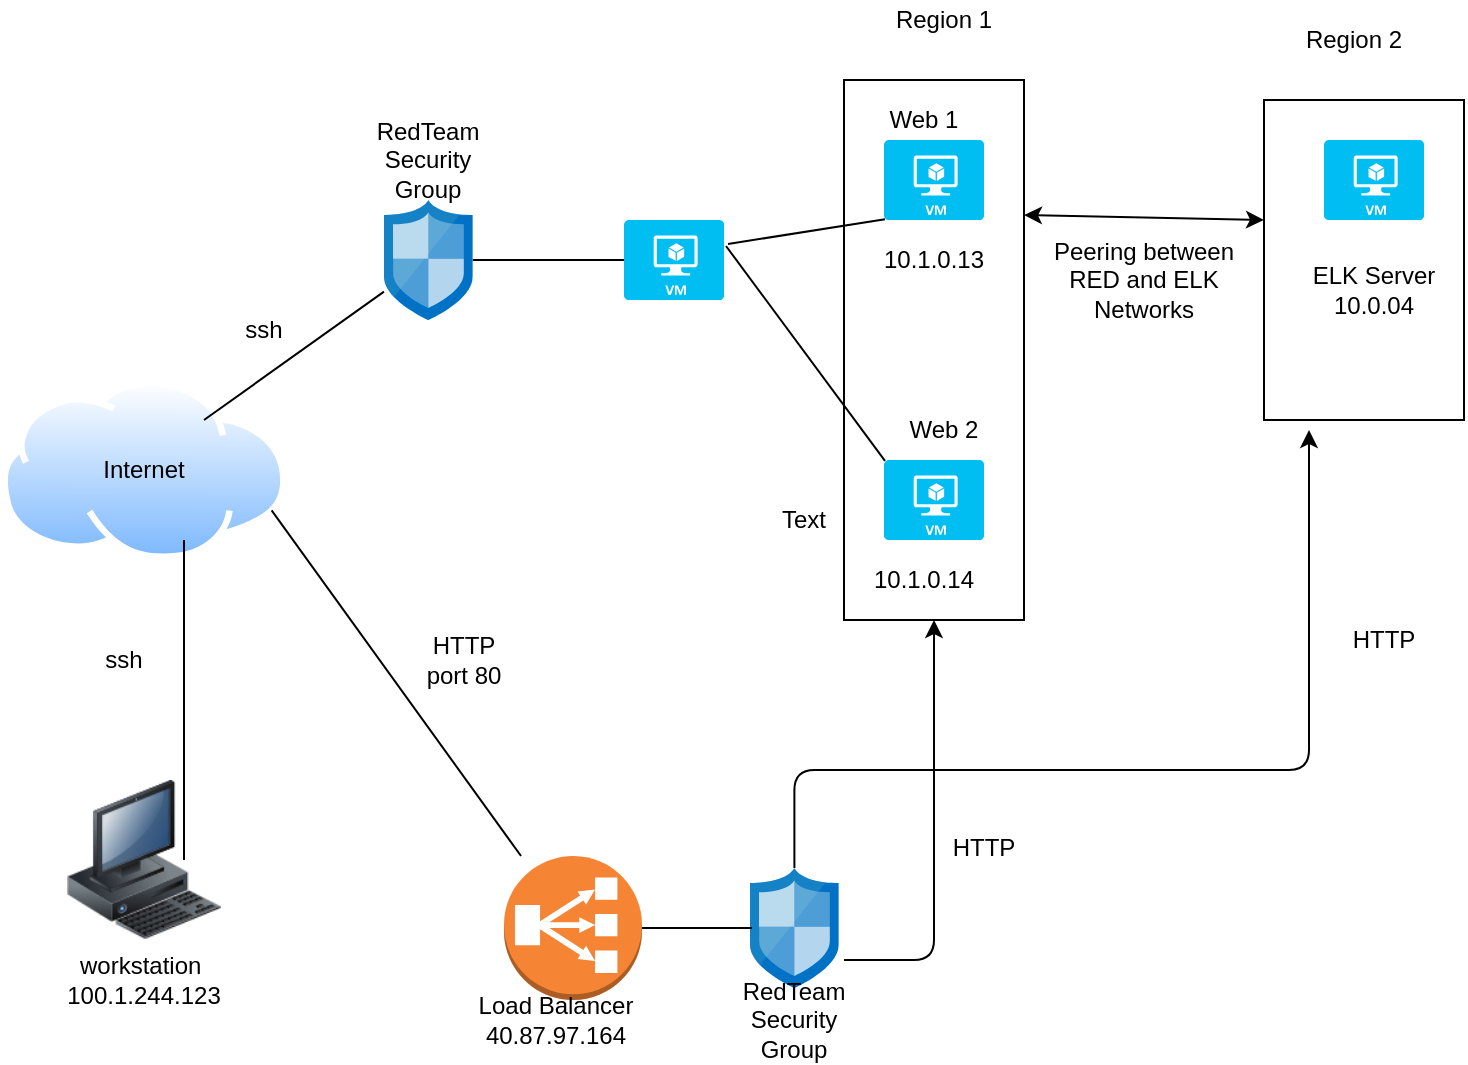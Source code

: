 <mxfile version="13.10.0" type="google"><diagram id="_RgI-6M4dPi1OGuHkJzL" name="Page-1"><mxGraphModel dx="1054" dy="614" grid="1" gridSize="10" guides="1" tooltips="1" connect="1" arrows="1" fold="1" page="1" pageScale="1" pageWidth="850" pageHeight="1100" math="0" shadow="0"><root><mxCell id="0"/><mxCell id="1" parent="0"/><mxCell id="eR5_nQVgDg-5nW4V5qag-1" value="" style="image;html=1;image=img/lib/clip_art/computers/Workstation_128x128.png" vertex="1" parent="1"><mxGeometry x="60" y="440" width="80" height="80" as="geometry"/></mxCell><mxCell id="eR5_nQVgDg-5nW4V5qag-2" value="" style="aspect=fixed;perimeter=ellipsePerimeter;html=1;align=center;shadow=0;dashed=0;spacingTop=3;image;image=img/lib/active_directory/internet_cloud.svg;" vertex="1" parent="1"><mxGeometry x="28.57" y="240" width="142.86" height="90" as="geometry"/></mxCell><mxCell id="eR5_nQVgDg-5nW4V5qag-3" value="" style="aspect=fixed;html=1;points=[];align=center;image;fontSize=12;image=img/lib/mscae/Network_Security_Groups_Classic.svg;" vertex="1" parent="1"><mxGeometry x="220" y="150" width="44.4" height="60" as="geometry"/></mxCell><mxCell id="eR5_nQVgDg-5nW4V5qag-4" value="" style="verticalLabelPosition=bottom;html=1;verticalAlign=top;align=center;strokeColor=none;fillColor=#00BEF2;shape=mxgraph.azure.virtual_machine;" vertex="1" parent="1"><mxGeometry x="470" y="120" width="50" height="40" as="geometry"/></mxCell><mxCell id="eR5_nQVgDg-5nW4V5qag-5" value="" style="verticalLabelPosition=bottom;html=1;verticalAlign=top;align=center;strokeColor=none;fillColor=#00BEF2;shape=mxgraph.azure.virtual_machine;" vertex="1" parent="1"><mxGeometry x="340" y="160" width="50" height="40" as="geometry"/></mxCell><mxCell id="eR5_nQVgDg-5nW4V5qag-6" value="" style="verticalLabelPosition=bottom;html=1;verticalAlign=top;align=center;strokeColor=none;fillColor=#00BEF2;shape=mxgraph.azure.virtual_machine;" vertex="1" parent="1"><mxGeometry x="470" y="280" width="50" height="40" as="geometry"/></mxCell><mxCell id="eR5_nQVgDg-5nW4V5qag-7" value="" style="outlineConnect=0;dashed=0;verticalLabelPosition=bottom;verticalAlign=top;align=center;html=1;shape=mxgraph.aws3.classic_load_balancer;fillColor=#F58534;gradientColor=none;" vertex="1" parent="1"><mxGeometry x="280" y="478" width="69" height="72" as="geometry"/></mxCell><mxCell id="eR5_nQVgDg-5nW4V5qag-8" value="" style="aspect=fixed;html=1;points=[];align=center;image;fontSize=12;image=img/lib/mscae/Network_Security_Groups_Classic.svg;" vertex="1" parent="1"><mxGeometry x="403" y="484" width="44.4" height="60" as="geometry"/></mxCell><mxCell id="eR5_nQVgDg-5nW4V5qag-10" value="" style="endArrow=none;html=1;entryX=0.64;entryY=0.889;entryDx=0;entryDy=0;entryPerimeter=0;exitX=0.75;exitY=0.5;exitDx=0;exitDy=0;exitPerimeter=0;" edge="1" parent="1" source="eR5_nQVgDg-5nW4V5qag-1" target="eR5_nQVgDg-5nW4V5qag-2"><mxGeometry width="50" height="50" relative="1" as="geometry"><mxPoint x="120" y="430" as="sourcePoint"/><mxPoint x="120" y="360" as="targetPoint"/></mxGeometry></mxCell><mxCell id="eR5_nQVgDg-5nW4V5qag-11" value="" style="endArrow=none;html=1;" edge="1" parent="1" target="eR5_nQVgDg-5nW4V5qag-3"><mxGeometry width="50" height="50" relative="1" as="geometry"><mxPoint x="130" y="260" as="sourcePoint"/><mxPoint x="180" y="210" as="targetPoint"/></mxGeometry></mxCell><mxCell id="eR5_nQVgDg-5nW4V5qag-12" value="" style="endArrow=none;html=1;entryX=0;entryY=0.5;entryDx=0;entryDy=0;entryPerimeter=0;" edge="1" parent="1" source="eR5_nQVgDg-5nW4V5qag-3" target="eR5_nQVgDg-5nW4V5qag-5"><mxGeometry width="50" height="50" relative="1" as="geometry"><mxPoint x="270" y="210" as="sourcePoint"/><mxPoint x="320" y="160" as="targetPoint"/></mxGeometry></mxCell><mxCell id="eR5_nQVgDg-5nW4V5qag-13" value="" style="endArrow=none;html=1;entryX=0.01;entryY=0.99;entryDx=0;entryDy=0;entryPerimeter=0;exitX=1.04;exitY=0.3;exitDx=0;exitDy=0;exitPerimeter=0;" edge="1" parent="1" source="eR5_nQVgDg-5nW4V5qag-5" target="eR5_nQVgDg-5nW4V5qag-4"><mxGeometry width="50" height="50" relative="1" as="geometry"><mxPoint x="400" y="210" as="sourcePoint"/><mxPoint x="450" y="160" as="targetPoint"/></mxGeometry></mxCell><mxCell id="eR5_nQVgDg-5nW4V5qag-14" value="" style="endArrow=none;html=1;entryX=0.01;entryY=0.01;entryDx=0;entryDy=0;entryPerimeter=0;exitX=1.02;exitY=0.325;exitDx=0;exitDy=0;exitPerimeter=0;" edge="1" parent="1" source="eR5_nQVgDg-5nW4V5qag-5" target="eR5_nQVgDg-5nW4V5qag-6"><mxGeometry width="50" height="50" relative="1" as="geometry"><mxPoint x="410" y="280" as="sourcePoint"/><mxPoint x="460" y="230" as="targetPoint"/></mxGeometry></mxCell><mxCell id="eR5_nQVgDg-5nW4V5qag-16" value="" style="endArrow=none;html=1;exitX=1;exitY=0.75;exitDx=0;exitDy=0;" edge="1" parent="1" source="eR5_nQVgDg-5nW4V5qag-2" target="eR5_nQVgDg-5nW4V5qag-7"><mxGeometry width="50" height="50" relative="1" as="geometry"><mxPoint x="220" y="400" as="sourcePoint"/><mxPoint x="300" y="470" as="targetPoint"/></mxGeometry></mxCell><mxCell id="eR5_nQVgDg-5nW4V5qag-21" value="" style="rounded=0;whiteSpace=wrap;html=1;fillColor=none;direction=south;" vertex="1" parent="1"><mxGeometry x="450" y="90" width="90" height="270" as="geometry"/></mxCell><mxCell id="eR5_nQVgDg-5nW4V5qag-23" value="" style="endArrow=none;html=1;entryX=0.023;entryY=0.5;entryDx=0;entryDy=0;entryPerimeter=0;" edge="1" parent="1" source="eR5_nQVgDg-5nW4V5qag-7" target="eR5_nQVgDg-5nW4V5qag-8"><mxGeometry width="50" height="50" relative="1" as="geometry"><mxPoint x="350" y="550" as="sourcePoint"/><mxPoint x="400" y="520" as="targetPoint"/></mxGeometry></mxCell><mxCell id="eR5_nQVgDg-5nW4V5qag-24" value="" style="edgeStyle=segmentEdgeStyle;endArrow=classic;html=1;entryX=1;entryY=0.5;entryDx=0;entryDy=0;" edge="1" parent="1" target="eR5_nQVgDg-5nW4V5qag-21"><mxGeometry width="50" height="50" relative="1" as="geometry"><mxPoint x="450" y="530" as="sourcePoint"/><mxPoint x="500" y="480" as="targetPoint"/><Array as="points"><mxPoint x="495" y="530"/></Array></mxGeometry></mxCell><mxCell id="eR5_nQVgDg-5nW4V5qag-25" value="Internet" style="text;html=1;strokeColor=none;fillColor=none;align=center;verticalAlign=middle;whiteSpace=wrap;rounded=0;" vertex="1" parent="1"><mxGeometry x="80" y="275" width="40" height="20" as="geometry"/></mxCell><mxCell id="eR5_nQVgDg-5nW4V5qag-26" value="workstation&amp;nbsp;&lt;br&gt;100.1.244.123" style="text;html=1;strokeColor=none;fillColor=none;align=center;verticalAlign=middle;whiteSpace=wrap;rounded=0;" vertex="1" parent="1"><mxGeometry x="80" y="530" width="40" height="20" as="geometry"/></mxCell><mxCell id="eR5_nQVgDg-5nW4V5qag-27" value="Text" style="text;html=1;strokeColor=none;fillColor=none;align=center;verticalAlign=middle;whiteSpace=wrap;rounded=0;" vertex="1" parent="1"><mxGeometry x="410" y="300" width="40" height="20" as="geometry"/></mxCell><mxCell id="eR5_nQVgDg-5nW4V5qag-28" value="ssh" style="text;html=1;strokeColor=none;fillColor=none;align=center;verticalAlign=middle;whiteSpace=wrap;rounded=0;" vertex="1" parent="1"><mxGeometry x="70" y="370" width="40" height="20" as="geometry"/></mxCell><mxCell id="eR5_nQVgDg-5nW4V5qag-29" value="HTTP port 80" style="text;html=1;strokeColor=none;fillColor=none;align=center;verticalAlign=middle;whiteSpace=wrap;rounded=0;" vertex="1" parent="1"><mxGeometry x="240" y="370" width="40" height="20" as="geometry"/></mxCell><mxCell id="eR5_nQVgDg-5nW4V5qag-30" value="ssh" style="text;html=1;strokeColor=none;fillColor=none;align=center;verticalAlign=middle;whiteSpace=wrap;rounded=0;" vertex="1" parent="1"><mxGeometry x="140" y="205" width="40" height="20" as="geometry"/></mxCell><mxCell id="eR5_nQVgDg-5nW4V5qag-31" value="RedTeam Security Group" style="text;html=1;strokeColor=none;fillColor=none;align=center;verticalAlign=middle;whiteSpace=wrap;rounded=0;" vertex="1" parent="1"><mxGeometry x="222" y="120" width="40" height="20" as="geometry"/></mxCell><mxCell id="eR5_nQVgDg-5nW4V5qag-32" value="RedTeam Security Group" style="text;html=1;strokeColor=none;fillColor=none;align=center;verticalAlign=middle;whiteSpace=wrap;rounded=0;" vertex="1" parent="1"><mxGeometry x="405" y="550" width="40" height="20" as="geometry"/></mxCell><mxCell id="eR5_nQVgDg-5nW4V5qag-33" value="Load Balancer&lt;br&gt;40.87.97.164" style="text;html=1;strokeColor=none;fillColor=none;align=center;verticalAlign=middle;whiteSpace=wrap;rounded=0;" vertex="1" parent="1"><mxGeometry x="262" y="550" width="88" height="20" as="geometry"/></mxCell><mxCell id="eR5_nQVgDg-5nW4V5qag-34" value="ELK Server&lt;br&gt;10.0.04" style="text;html=1;strokeColor=none;fillColor=none;align=center;verticalAlign=middle;whiteSpace=wrap;rounded=0;" vertex="1" parent="1"><mxGeometry x="675" y="185" width="80" height="20" as="geometry"/></mxCell><mxCell id="eR5_nQVgDg-5nW4V5qag-35" value="Web 1" style="text;html=1;strokeColor=none;fillColor=none;align=center;verticalAlign=middle;whiteSpace=wrap;rounded=0;" vertex="1" parent="1"><mxGeometry x="470" y="100" width="40" height="20" as="geometry"/></mxCell><mxCell id="eR5_nQVgDg-5nW4V5qag-36" value="Web 2" style="text;html=1;strokeColor=none;fillColor=none;align=center;verticalAlign=middle;whiteSpace=wrap;rounded=0;" vertex="1" parent="1"><mxGeometry x="480" y="255" width="40" height="20" as="geometry"/></mxCell><mxCell id="eR5_nQVgDg-5nW4V5qag-37" value="10.1.0.13" style="text;html=1;strokeColor=none;fillColor=none;align=center;verticalAlign=middle;whiteSpace=wrap;rounded=0;" vertex="1" parent="1"><mxGeometry x="475" y="170" width="40" height="20" as="geometry"/></mxCell><mxCell id="eR5_nQVgDg-5nW4V5qag-38" value="10.1.0.14" style="text;html=1;strokeColor=none;fillColor=none;align=center;verticalAlign=middle;whiteSpace=wrap;rounded=0;" vertex="1" parent="1"><mxGeometry x="470" y="330" width="40" height="20" as="geometry"/></mxCell><mxCell id="eR5_nQVgDg-5nW4V5qag-39" value="HTTP" style="text;html=1;strokeColor=none;fillColor=none;align=center;verticalAlign=middle;whiteSpace=wrap;rounded=0;" vertex="1" parent="1"><mxGeometry x="500" y="464" width="40" height="20" as="geometry"/></mxCell><mxCell id="eR5_nQVgDg-5nW4V5qag-40" value="" style="verticalLabelPosition=bottom;html=1;verticalAlign=top;align=center;strokeColor=none;fillColor=#00BEF2;shape=mxgraph.azure.virtual_machine;" vertex="1" parent="1"><mxGeometry x="690" y="120" width="50" height="40" as="geometry"/></mxCell><mxCell id="eR5_nQVgDg-5nW4V5qag-41" value="Region 1" style="text;html=1;strokeColor=none;fillColor=none;align=center;verticalAlign=middle;whiteSpace=wrap;rounded=0;" vertex="1" parent="1"><mxGeometry x="470" y="50" width="60" height="20" as="geometry"/></mxCell><mxCell id="eR5_nQVgDg-5nW4V5qag-43" value="Region 2" style="text;html=1;strokeColor=none;fillColor=none;align=center;verticalAlign=middle;whiteSpace=wrap;rounded=0;" vertex="1" parent="1"><mxGeometry x="675" y="60" width="60" height="20" as="geometry"/></mxCell><mxCell id="eR5_nQVgDg-5nW4V5qag-44" value="" style="endArrow=classic;startArrow=classic;html=1;exitX=0.25;exitY=0;exitDx=0;exitDy=0;" edge="1" parent="1" source="eR5_nQVgDg-5nW4V5qag-21"><mxGeometry width="50" height="50" relative="1" as="geometry"><mxPoint x="550" y="210" as="sourcePoint"/><mxPoint x="660" y="160" as="targetPoint"/></mxGeometry></mxCell><mxCell id="eR5_nQVgDg-5nW4V5qag-46" value="" style="edgeStyle=segmentEdgeStyle;endArrow=classic;html=1;entryX=1;entryY=0.5;entryDx=0;entryDy=0;" edge="1" parent="1" source="eR5_nQVgDg-5nW4V5qag-8"><mxGeometry width="50" height="50" relative="1" as="geometry"><mxPoint x="637.5" y="435" as="sourcePoint"/><mxPoint x="682.5" y="265" as="targetPoint"/><Array as="points"><mxPoint x="425" y="435"/><mxPoint x="683" y="435"/></Array></mxGeometry></mxCell><mxCell id="eR5_nQVgDg-5nW4V5qag-47" value="HTTP" style="text;html=1;strokeColor=none;fillColor=none;align=center;verticalAlign=middle;whiteSpace=wrap;rounded=0;" vertex="1" parent="1"><mxGeometry x="700" y="360" width="40" height="20" as="geometry"/></mxCell><mxCell id="eR5_nQVgDg-5nW4V5qag-48" value="Peering between RED and ELK Networks" style="text;html=1;strokeColor=none;fillColor=none;align=center;verticalAlign=middle;whiteSpace=wrap;rounded=0;" vertex="1" parent="1"><mxGeometry x="550" y="180" width="100" height="20" as="geometry"/></mxCell><mxCell id="eR5_nQVgDg-5nW4V5qag-50" value="" style="rounded=0;whiteSpace=wrap;html=1;fillColor=none;direction=south;" vertex="1" parent="1"><mxGeometry x="660" y="100" width="100" height="160" as="geometry"/></mxCell></root></mxGraphModel></diagram></mxfile>